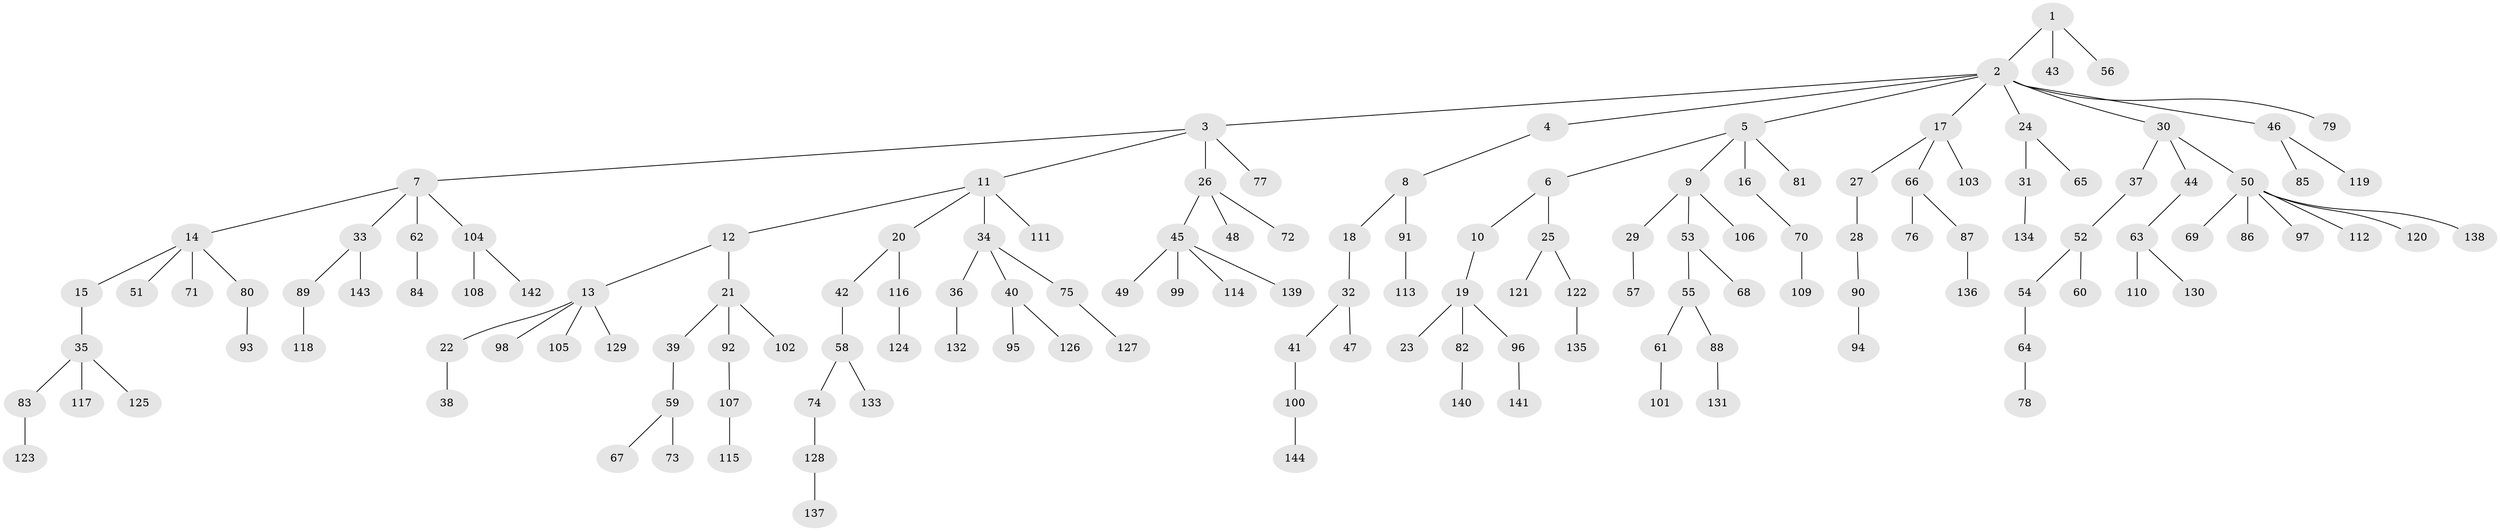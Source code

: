 // coarse degree distribution, {2: 0.18604651162790697, 1: 0.7674418604651163, 4: 0.023255813953488372, 31: 0.023255813953488372}
// Generated by graph-tools (version 1.1) at 2025/56/03/04/25 21:56:45]
// undirected, 144 vertices, 143 edges
graph export_dot {
graph [start="1"]
  node [color=gray90,style=filled];
  1;
  2;
  3;
  4;
  5;
  6;
  7;
  8;
  9;
  10;
  11;
  12;
  13;
  14;
  15;
  16;
  17;
  18;
  19;
  20;
  21;
  22;
  23;
  24;
  25;
  26;
  27;
  28;
  29;
  30;
  31;
  32;
  33;
  34;
  35;
  36;
  37;
  38;
  39;
  40;
  41;
  42;
  43;
  44;
  45;
  46;
  47;
  48;
  49;
  50;
  51;
  52;
  53;
  54;
  55;
  56;
  57;
  58;
  59;
  60;
  61;
  62;
  63;
  64;
  65;
  66;
  67;
  68;
  69;
  70;
  71;
  72;
  73;
  74;
  75;
  76;
  77;
  78;
  79;
  80;
  81;
  82;
  83;
  84;
  85;
  86;
  87;
  88;
  89;
  90;
  91;
  92;
  93;
  94;
  95;
  96;
  97;
  98;
  99;
  100;
  101;
  102;
  103;
  104;
  105;
  106;
  107;
  108;
  109;
  110;
  111;
  112;
  113;
  114;
  115;
  116;
  117;
  118;
  119;
  120;
  121;
  122;
  123;
  124;
  125;
  126;
  127;
  128;
  129;
  130;
  131;
  132;
  133;
  134;
  135;
  136;
  137;
  138;
  139;
  140;
  141;
  142;
  143;
  144;
  1 -- 2;
  1 -- 43;
  1 -- 56;
  2 -- 3;
  2 -- 4;
  2 -- 5;
  2 -- 17;
  2 -- 24;
  2 -- 30;
  2 -- 46;
  2 -- 79;
  3 -- 7;
  3 -- 11;
  3 -- 26;
  3 -- 77;
  4 -- 8;
  5 -- 6;
  5 -- 9;
  5 -- 16;
  5 -- 81;
  6 -- 10;
  6 -- 25;
  7 -- 14;
  7 -- 33;
  7 -- 62;
  7 -- 104;
  8 -- 18;
  8 -- 91;
  9 -- 29;
  9 -- 53;
  9 -- 106;
  10 -- 19;
  11 -- 12;
  11 -- 20;
  11 -- 34;
  11 -- 111;
  12 -- 13;
  12 -- 21;
  13 -- 22;
  13 -- 98;
  13 -- 105;
  13 -- 129;
  14 -- 15;
  14 -- 51;
  14 -- 71;
  14 -- 80;
  15 -- 35;
  16 -- 70;
  17 -- 27;
  17 -- 66;
  17 -- 103;
  18 -- 32;
  19 -- 23;
  19 -- 82;
  19 -- 96;
  20 -- 42;
  20 -- 116;
  21 -- 39;
  21 -- 92;
  21 -- 102;
  22 -- 38;
  24 -- 31;
  24 -- 65;
  25 -- 121;
  25 -- 122;
  26 -- 45;
  26 -- 48;
  26 -- 72;
  27 -- 28;
  28 -- 90;
  29 -- 57;
  30 -- 37;
  30 -- 44;
  30 -- 50;
  31 -- 134;
  32 -- 41;
  32 -- 47;
  33 -- 89;
  33 -- 143;
  34 -- 36;
  34 -- 40;
  34 -- 75;
  35 -- 83;
  35 -- 117;
  35 -- 125;
  36 -- 132;
  37 -- 52;
  39 -- 59;
  40 -- 95;
  40 -- 126;
  41 -- 100;
  42 -- 58;
  44 -- 63;
  45 -- 49;
  45 -- 99;
  45 -- 114;
  45 -- 139;
  46 -- 85;
  46 -- 119;
  50 -- 69;
  50 -- 86;
  50 -- 97;
  50 -- 112;
  50 -- 120;
  50 -- 138;
  52 -- 54;
  52 -- 60;
  53 -- 55;
  53 -- 68;
  54 -- 64;
  55 -- 61;
  55 -- 88;
  58 -- 74;
  58 -- 133;
  59 -- 67;
  59 -- 73;
  61 -- 101;
  62 -- 84;
  63 -- 110;
  63 -- 130;
  64 -- 78;
  66 -- 76;
  66 -- 87;
  70 -- 109;
  74 -- 128;
  75 -- 127;
  80 -- 93;
  82 -- 140;
  83 -- 123;
  87 -- 136;
  88 -- 131;
  89 -- 118;
  90 -- 94;
  91 -- 113;
  92 -- 107;
  96 -- 141;
  100 -- 144;
  104 -- 108;
  104 -- 142;
  107 -- 115;
  116 -- 124;
  122 -- 135;
  128 -- 137;
}
